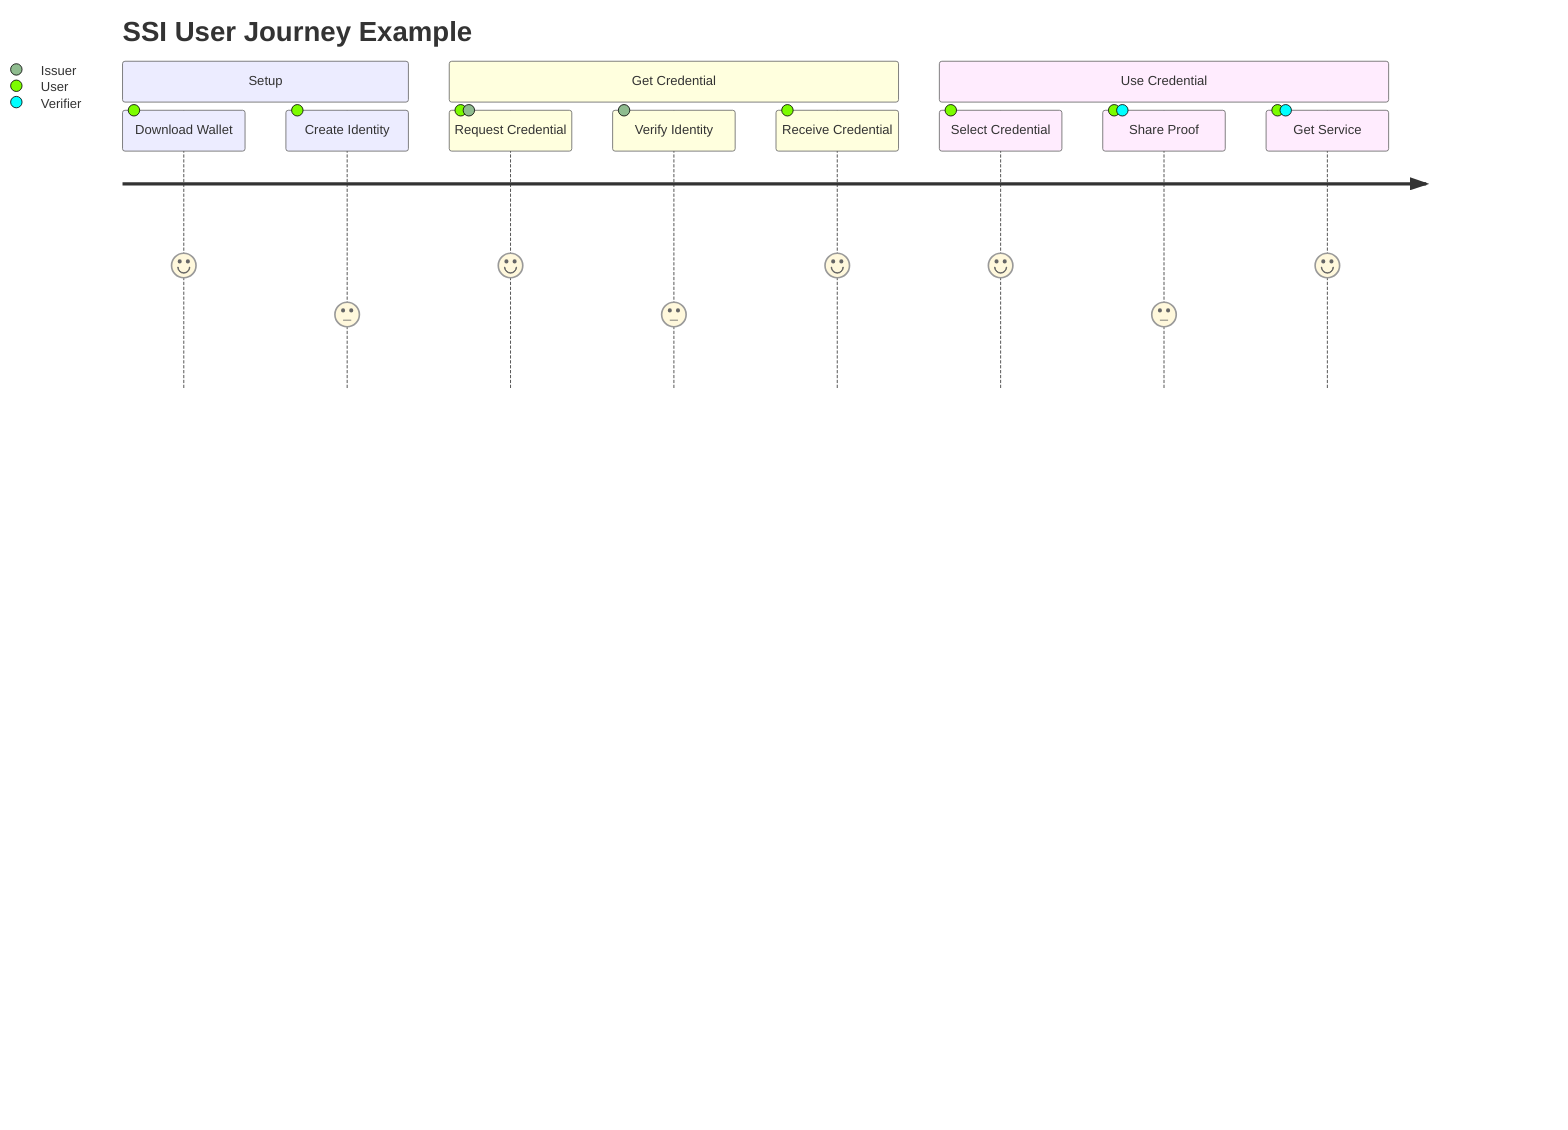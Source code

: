 journey
    title SSI User Journey Example
    section Setup
        Download Wallet: 5: User
        Create Identity: 3: User
    section Get Credential
        Request Credential: 5: User, Issuer
        Verify Identity: 3: Issuer
        Receive Credential: 5: User
    section Use Credential
        Select Credential: 5: User
        Share Proof: 3: User, Verifier
        Get Service: 5: User, Verifier